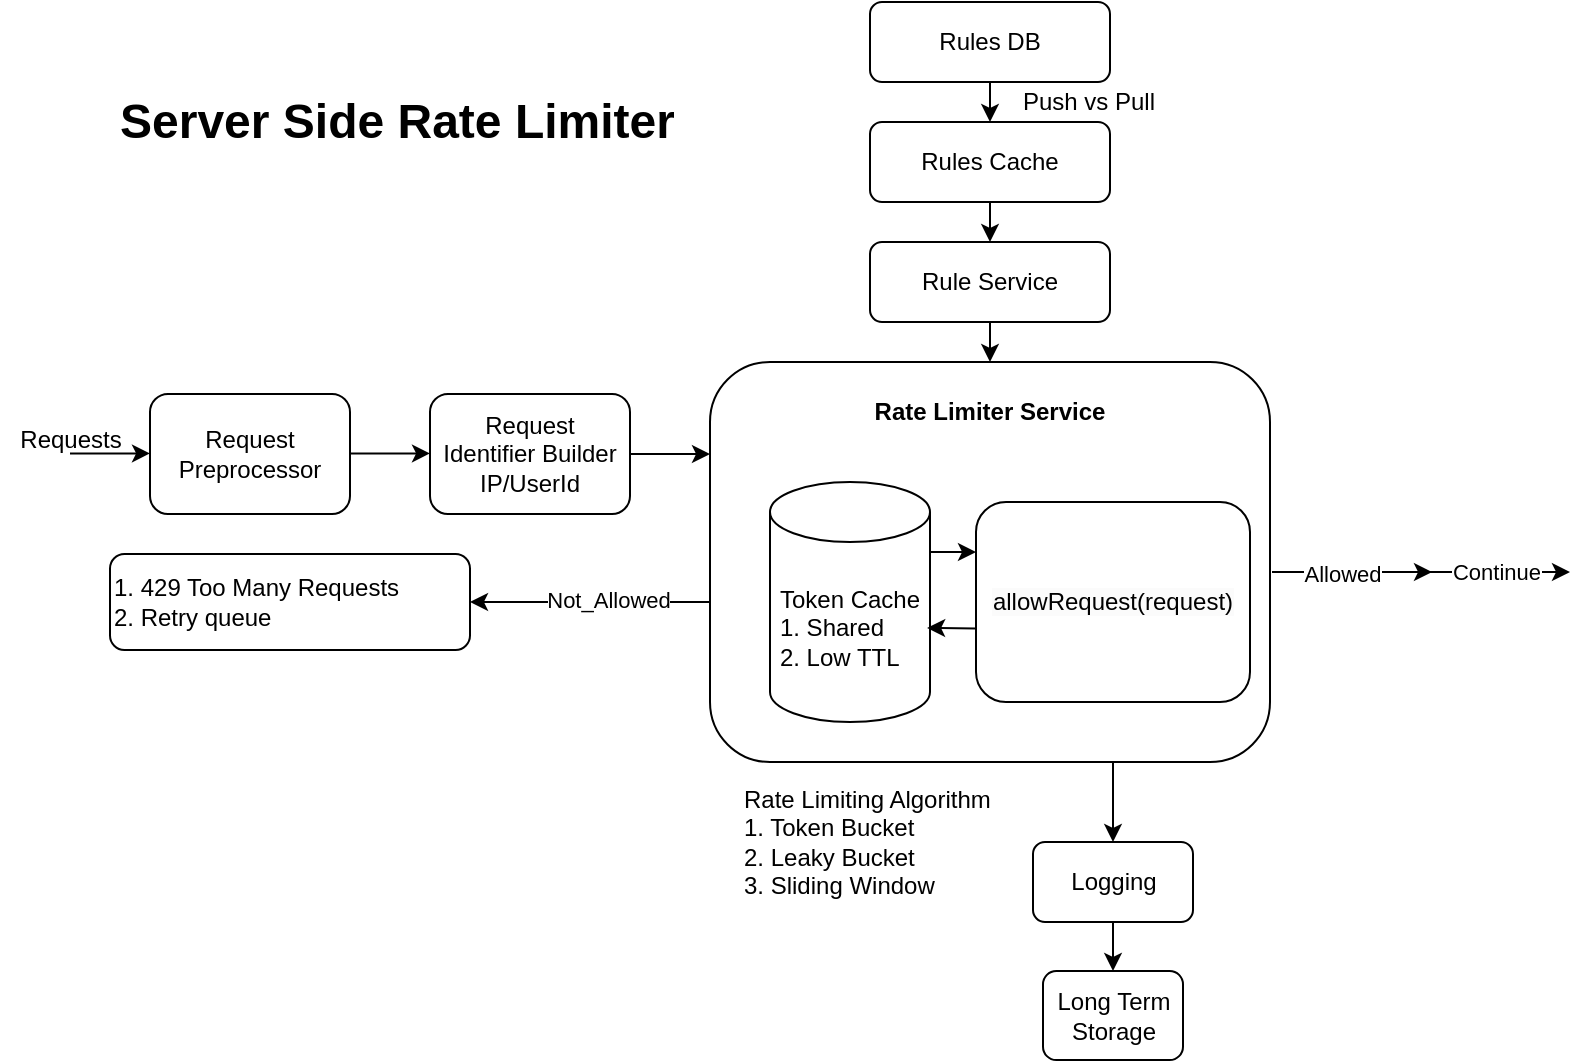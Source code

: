 <mxfile version="21.6.1" type="google">
  <diagram name="Page-1" id="-rmtdivPddZ2H4s1KI5_">
    <mxGraphModel grid="1" page="1" gridSize="10" guides="1" tooltips="1" connect="1" arrows="1" fold="1" pageScale="1" pageWidth="850" pageHeight="1100" math="0" shadow="0">
      <root>
        <mxCell id="0" />
        <mxCell id="1" parent="0" />
        <mxCell id="ZfvZOJsGU5n2SvOtCY_8-1" value="&lt;h1&gt;Server Side Rate Limiter&lt;/h1&gt;" style="text;html=1;strokeColor=none;fillColor=none;spacing=5;spacingTop=-20;whiteSpace=wrap;overflow=hidden;rounded=0;" vertex="1" parent="1">
          <mxGeometry x="40" y="260" width="300" height="70" as="geometry" />
        </mxCell>
        <mxCell id="ZfvZOJsGU5n2SvOtCY_8-2" value="Rules DB" style="rounded=1;whiteSpace=wrap;html=1;" vertex="1" parent="1">
          <mxGeometry x="420" y="220" width="120" height="40" as="geometry" />
        </mxCell>
        <mxCell id="ZfvZOJsGU5n2SvOtCY_8-4" value="Rules Cache" style="rounded=1;whiteSpace=wrap;html=1;" vertex="1" parent="1">
          <mxGeometry x="420" y="280" width="120" height="40" as="geometry" />
        </mxCell>
        <mxCell id="ZfvZOJsGU5n2SvOtCY_8-7" value="Rule Service" style="rounded=1;whiteSpace=wrap;html=1;" vertex="1" parent="1">
          <mxGeometry x="420" y="340" width="120" height="40" as="geometry" />
        </mxCell>
        <mxCell id="ZfvZOJsGU5n2SvOtCY_8-12" value="Request&lt;br&gt;Identifier Builder&lt;br&gt;IP/UserId" style="rounded=1;whiteSpace=wrap;html=1;" vertex="1" parent="1">
          <mxGeometry x="200" y="416" width="100" height="60" as="geometry" />
        </mxCell>
        <mxCell id="ZfvZOJsGU5n2SvOtCY_8-13" value="" style="endArrow=classic;html=1;rounded=0;exitX=0.5;exitY=1;exitDx=0;exitDy=0;entryX=0.5;entryY=0;entryDx=0;entryDy=0;" edge="1" parent="1" source="ZfvZOJsGU5n2SvOtCY_8-4" target="ZfvZOJsGU5n2SvOtCY_8-7">
          <mxGeometry width="50" height="50" relative="1" as="geometry">
            <mxPoint x="640" y="480" as="sourcePoint" />
            <mxPoint x="690" y="430" as="targetPoint" />
          </mxGeometry>
        </mxCell>
        <mxCell id="ZfvZOJsGU5n2SvOtCY_8-16" value="" style="endArrow=classic;html=1;rounded=0;exitX=0.5;exitY=1;exitDx=0;exitDy=0;entryX=0.5;entryY=0;entryDx=0;entryDy=0;" edge="1" parent="1" source="ZfvZOJsGU5n2SvOtCY_8-2" target="ZfvZOJsGU5n2SvOtCY_8-4">
          <mxGeometry width="50" height="50" relative="1" as="geometry">
            <mxPoint x="483" y="201" as="sourcePoint" />
            <mxPoint x="483" y="241" as="targetPoint" />
          </mxGeometry>
        </mxCell>
        <mxCell id="ZfvZOJsGU5n2SvOtCY_8-17" value="" style="endArrow=classic;html=1;rounded=0;exitX=1;exitY=0.5;exitDx=0;exitDy=0;" edge="1" parent="1" source="ZfvZOJsGU5n2SvOtCY_8-12">
          <mxGeometry width="50" height="50" relative="1" as="geometry">
            <mxPoint x="310" y="466" as="sourcePoint" />
            <mxPoint x="340" y="446" as="targetPoint" />
          </mxGeometry>
        </mxCell>
        <mxCell id="ZfvZOJsGU5n2SvOtCY_8-18" value="" style="rounded=1;whiteSpace=wrap;html=1;" vertex="1" parent="1">
          <mxGeometry x="340" y="400" width="280" height="200" as="geometry" />
        </mxCell>
        <mxCell id="ZfvZOJsGU5n2SvOtCY_8-19" value="Request Preprocessor" style="rounded=1;whiteSpace=wrap;html=1;" vertex="1" parent="1">
          <mxGeometry x="60" y="416" width="100" height="60" as="geometry" />
        </mxCell>
        <mxCell id="ZfvZOJsGU5n2SvOtCY_8-20" value="" style="endArrow=classic;html=1;rounded=0;exitX=1;exitY=0.5;exitDx=0;exitDy=0;" edge="1" parent="1">
          <mxGeometry width="50" height="50" relative="1" as="geometry">
            <mxPoint x="160" y="445.71" as="sourcePoint" />
            <mxPoint x="200" y="445.71" as="targetPoint" />
          </mxGeometry>
        </mxCell>
        <mxCell id="ZfvZOJsGU5n2SvOtCY_8-22" value="" style="endArrow=classic;html=1;rounded=0;exitX=1;exitY=0.5;exitDx=0;exitDy=0;" edge="1" parent="1">
          <mxGeometry width="50" height="50" relative="1" as="geometry">
            <mxPoint x="20" y="445.71" as="sourcePoint" />
            <mxPoint x="60" y="445.71" as="targetPoint" />
          </mxGeometry>
        </mxCell>
        <mxCell id="ZfvZOJsGU5n2SvOtCY_8-23" value="Requests" style="text;html=1;align=center;verticalAlign=middle;resizable=0;points=[];autosize=1;strokeColor=none;fillColor=none;" vertex="1" parent="1">
          <mxGeometry x="-15" y="424" width="70" height="30" as="geometry" />
        </mxCell>
        <mxCell id="ZfvZOJsGU5n2SvOtCY_8-24" value="" style="endArrow=classic;html=1;rounded=0;exitX=0.5;exitY=1;exitDx=0;exitDy=0;entryX=0.5;entryY=0;entryDx=0;entryDy=0;" edge="1" parent="1" source="ZfvZOJsGU5n2SvOtCY_8-7" target="ZfvZOJsGU5n2SvOtCY_8-18">
          <mxGeometry width="50" height="50" relative="1" as="geometry">
            <mxPoint x="410" y="290" as="sourcePoint" />
            <mxPoint x="410" y="330" as="targetPoint" />
          </mxGeometry>
        </mxCell>
        <mxCell id="ZfvZOJsGU5n2SvOtCY_8-25" value="&lt;div style=&quot;&quot;&gt;&lt;span style=&quot;background-color: initial;&quot;&gt;Rate Limiting Algorithm&lt;/span&gt;&lt;/div&gt;&lt;div style=&quot;&quot;&gt;&lt;span style=&quot;background-color: initial;&quot;&gt;1. Token Bucket&lt;/span&gt;&lt;/div&gt;&lt;div style=&quot;&quot;&gt;&lt;span style=&quot;background-color: initial;&quot;&gt;2. Leaky Bucket&lt;/span&gt;&lt;/div&gt;&lt;div style=&quot;&quot;&gt;&lt;span style=&quot;background-color: initial;&quot;&gt;3. Sliding Window&lt;/span&gt;&lt;/div&gt;" style="text;html=1;strokeColor=none;fillColor=none;align=left;verticalAlign=middle;whiteSpace=wrap;rounded=0;" vertex="1" parent="1">
          <mxGeometry x="355" y="610" width="140" height="60" as="geometry" />
        </mxCell>
        <mxCell id="ZfvZOJsGU5n2SvOtCY_8-30" value="Push vs Pull" style="text;html=1;strokeColor=none;fillColor=none;align=center;verticalAlign=middle;whiteSpace=wrap;rounded=0;" vertex="1" parent="1">
          <mxGeometry x="481.5" y="260" width="95" height="20" as="geometry" />
        </mxCell>
        <mxCell id="ZfvZOJsGU5n2SvOtCY_8-31" value="Rate Limiter Service" style="text;html=1;strokeColor=none;fillColor=none;align=center;verticalAlign=middle;whiteSpace=wrap;rounded=0;fontStyle=1" vertex="1" parent="1">
          <mxGeometry x="410" y="410" width="140" height="30" as="geometry" />
        </mxCell>
        <mxCell id="ZfvZOJsGU5n2SvOtCY_8-32" value="Token Cache&lt;br&gt;&lt;div style=&quot;text-align: left;&quot;&gt;&lt;span style=&quot;background-color: initial;&quot;&gt;1. Shared&lt;/span&gt;&lt;/div&gt;&lt;div style=&quot;text-align: left;&quot;&gt;&lt;span style=&quot;background-color: initial;&quot;&gt;2. Low TTL&lt;/span&gt;&lt;/div&gt;" style="shape=cylinder3;whiteSpace=wrap;html=1;boundedLbl=1;backgroundOutline=1;size=15;" vertex="1" parent="1">
          <mxGeometry x="370" y="460" width="80" height="120" as="geometry" />
        </mxCell>
        <mxCell id="ZfvZOJsGU5n2SvOtCY_8-34" value="" style="endArrow=classic;html=1;rounded=0;entryX=0;entryY=0.25;entryDx=0;entryDy=0;" edge="1" parent="1" target="ZfvZOJsGU5n2SvOtCY_8-35">
          <mxGeometry width="50" height="50" relative="1" as="geometry">
            <mxPoint x="450" y="495" as="sourcePoint" />
            <mxPoint x="570" y="460" as="targetPoint" />
          </mxGeometry>
        </mxCell>
        <mxCell id="ZfvZOJsGU5n2SvOtCY_8-35" value="&lt;span style=&quot;color: rgb(0, 0, 0); font-family: Helvetica; font-size: 12px; font-style: normal; font-variant-ligatures: normal; font-variant-caps: normal; font-weight: 400; letter-spacing: normal; orphans: 2; text-align: left; text-indent: 0px; text-transform: none; widows: 2; word-spacing: 0px; -webkit-text-stroke-width: 0px; background-color: rgb(251, 251, 251); text-decoration-thickness: initial; text-decoration-style: initial; text-decoration-color: initial; float: none; display: inline !important;&quot;&gt;allowRequest(request)&lt;/span&gt;" style="rounded=1;whiteSpace=wrap;html=1;" vertex="1" parent="1">
          <mxGeometry x="473" y="470" width="137" height="100" as="geometry" />
        </mxCell>
        <mxCell id="ZfvZOJsGU5n2SvOtCY_8-36" value="" style="endArrow=classic;html=1;rounded=0;entryX=0.982;entryY=0.608;entryDx=0;entryDy=0;entryPerimeter=0;exitX=-0.002;exitY=0.632;exitDx=0;exitDy=0;exitPerimeter=0;" edge="1" parent="1" source="ZfvZOJsGU5n2SvOtCY_8-35" target="ZfvZOJsGU5n2SvOtCY_8-32">
          <mxGeometry width="50" height="50" relative="1" as="geometry">
            <mxPoint x="680" y="550" as="sourcePoint" />
            <mxPoint x="730" y="500" as="targetPoint" />
          </mxGeometry>
        </mxCell>
        <mxCell id="ZfvZOJsGU5n2SvOtCY_8-37" value="" style="endArrow=classic;html=1;rounded=0;exitX=0;exitY=0.5;exitDx=0;exitDy=0;" edge="1" parent="1">
          <mxGeometry width="50" height="50" relative="1" as="geometry">
            <mxPoint x="340" y="520" as="sourcePoint" />
            <mxPoint x="220" y="520" as="targetPoint" />
          </mxGeometry>
        </mxCell>
        <mxCell id="ZfvZOJsGU5n2SvOtCY_8-38" value="Not_Allowed" style="edgeLabel;html=1;align=center;verticalAlign=middle;resizable=0;points=[];" connectable="0" vertex="1" parent="ZfvZOJsGU5n2SvOtCY_8-37">
          <mxGeometry x="-0.14" y="-1" relative="1" as="geometry">
            <mxPoint as="offset" />
          </mxGeometry>
        </mxCell>
        <mxCell id="ZfvZOJsGU5n2SvOtCY_8-41" value="1. 429 Too Many Requests&lt;br&gt;2. Retry queue" style="rounded=1;whiteSpace=wrap;html=1;align=left;" vertex="1" parent="1">
          <mxGeometry x="40" y="496" width="180" height="48" as="geometry" />
        </mxCell>
        <mxCell id="ZfvZOJsGU5n2SvOtCY_8-43" value="" style="endArrow=classic;html=1;rounded=0;exitX=1;exitY=0.25;exitDx=0;exitDy=0;" edge="1" parent="1">
          <mxGeometry width="50" height="50" relative="1" as="geometry">
            <mxPoint x="621" y="505" as="sourcePoint" />
            <mxPoint x="701" y="505" as="targetPoint" />
          </mxGeometry>
        </mxCell>
        <mxCell id="ZfvZOJsGU5n2SvOtCY_8-44" value="Allowed" style="edgeLabel;html=1;align=center;verticalAlign=middle;resizable=0;points=[];" connectable="0" vertex="1" parent="ZfvZOJsGU5n2SvOtCY_8-43">
          <mxGeometry x="-0.14" y="-1" relative="1" as="geometry">
            <mxPoint as="offset" />
          </mxGeometry>
        </mxCell>
        <mxCell id="ZfvZOJsGU5n2SvOtCY_8-48" value="" style="endArrow=classic;html=1;rounded=0;" edge="1" parent="1">
          <mxGeometry width="50" height="50" relative="1" as="geometry">
            <mxPoint x="700" y="505" as="sourcePoint" />
            <mxPoint x="770" y="505" as="targetPoint" />
          </mxGeometry>
        </mxCell>
        <mxCell id="ZfvZOJsGU5n2SvOtCY_8-49" value="Continue" style="edgeLabel;html=1;align=center;verticalAlign=middle;resizable=0;points=[];" connectable="0" vertex="1" parent="ZfvZOJsGU5n2SvOtCY_8-48">
          <mxGeometry x="-0.078" relative="1" as="geometry">
            <mxPoint as="offset" />
          </mxGeometry>
        </mxCell>
        <mxCell id="ZfvZOJsGU5n2SvOtCY_8-54" value="" style="endArrow=classic;html=1;rounded=0;entryX=0.5;entryY=0;entryDx=0;entryDy=0;" edge="1" parent="1" target="ZfvZOJsGU5n2SvOtCY_8-55">
          <mxGeometry width="50" height="50" relative="1" as="geometry">
            <mxPoint x="541.5" y="600" as="sourcePoint" />
            <mxPoint x="641.5" y="620" as="targetPoint" />
          </mxGeometry>
        </mxCell>
        <mxCell id="ZfvZOJsGU5n2SvOtCY_8-55" value="Logging" style="rounded=1;whiteSpace=wrap;html=1;" vertex="1" parent="1">
          <mxGeometry x="501.5" y="640" width="80" height="40" as="geometry" />
        </mxCell>
        <mxCell id="ZfvZOJsGU5n2SvOtCY_8-56" value="Long Term Storage" style="rounded=1;whiteSpace=wrap;html=1;" vertex="1" parent="1">
          <mxGeometry x="506.5" y="704.5" width="70" height="44.5" as="geometry" />
        </mxCell>
        <mxCell id="ZfvZOJsGU5n2SvOtCY_8-57" value="" style="endArrow=classic;html=1;rounded=0;exitX=0.5;exitY=1;exitDx=0;exitDy=0;entryX=0.5;entryY=0;entryDx=0;entryDy=0;" edge="1" parent="1" source="ZfvZOJsGU5n2SvOtCY_8-55" target="ZfvZOJsGU5n2SvOtCY_8-56">
          <mxGeometry width="50" height="50" relative="1" as="geometry">
            <mxPoint x="711.5" y="689" as="sourcePoint" />
            <mxPoint x="761.5" y="639" as="targetPoint" />
          </mxGeometry>
        </mxCell>
      </root>
    </mxGraphModel>
  </diagram>
</mxfile>
